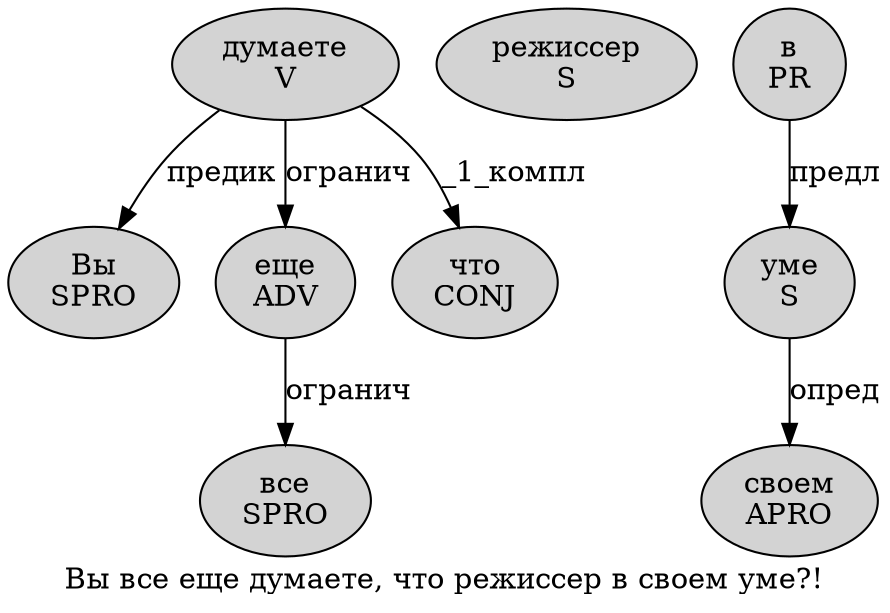digraph SENTENCE_1753 {
	graph [label="Вы все еще думаете, что режиссер в своем уме?!"]
	node [style=filled]
		0 [label="Вы
SPRO" color="" fillcolor=lightgray penwidth=1 shape=ellipse]
		1 [label="все
SPRO" color="" fillcolor=lightgray penwidth=1 shape=ellipse]
		2 [label="еще
ADV" color="" fillcolor=lightgray penwidth=1 shape=ellipse]
		3 [label="думаете
V" color="" fillcolor=lightgray penwidth=1 shape=ellipse]
		5 [label="что
CONJ" color="" fillcolor=lightgray penwidth=1 shape=ellipse]
		6 [label="режиссер
S" color="" fillcolor=lightgray penwidth=1 shape=ellipse]
		7 [label="в
PR" color="" fillcolor=lightgray penwidth=1 shape=ellipse]
		8 [label="своем
APRO" color="" fillcolor=lightgray penwidth=1 shape=ellipse]
		9 [label="уме
S" color="" fillcolor=lightgray penwidth=1 shape=ellipse]
			3 -> 0 [label="предик"]
			3 -> 2 [label="огранич"]
			3 -> 5 [label="_1_компл"]
			2 -> 1 [label="огранич"]
			7 -> 9 [label="предл"]
			9 -> 8 [label="опред"]
}